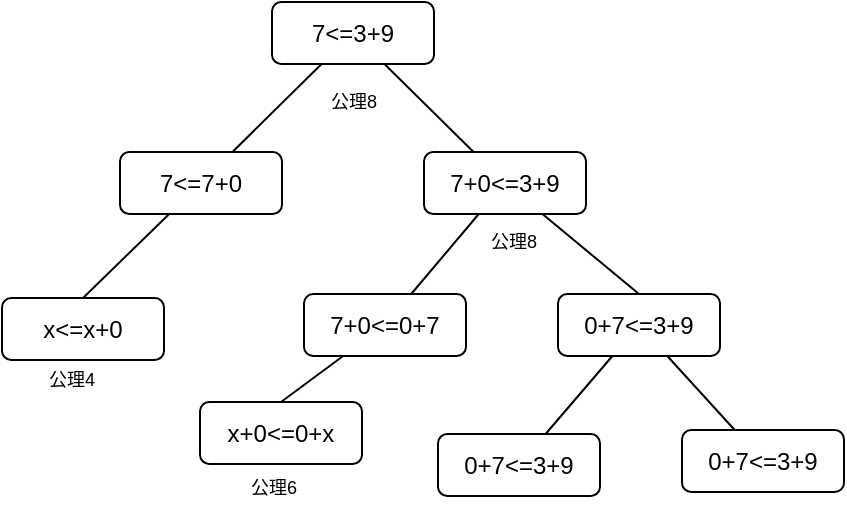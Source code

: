 <mxfile version="24.8.3">
  <diagram name="第 1 页" id="jlVK5qfQyr_egqlrKWcN">
    <mxGraphModel dx="610" dy="366" grid="0" gridSize="10" guides="1" tooltips="1" connect="1" arrows="1" fold="1" page="1" pageScale="1" pageWidth="3300" pageHeight="4681" math="0" shadow="0">
      <root>
        <mxCell id="0" />
        <mxCell id="1" parent="0" />
        <mxCell id="oig0jnd9JJhLx6ScAqAp-3" style="rounded=0;orthogonalLoop=1;jettySize=auto;html=1;endArrow=none;endFill=0;" edge="1" parent="1" source="oig0jnd9JJhLx6ScAqAp-1" target="oig0jnd9JJhLx6ScAqAp-2">
          <mxGeometry relative="1" as="geometry" />
        </mxCell>
        <mxCell id="oig0jnd9JJhLx6ScAqAp-5" style="rounded=0;orthogonalLoop=1;jettySize=auto;html=1;startArrow=none;startFill=0;endArrow=none;endFill=0;" edge="1" parent="1" source="oig0jnd9JJhLx6ScAqAp-1" target="oig0jnd9JJhLx6ScAqAp-4">
          <mxGeometry relative="1" as="geometry" />
        </mxCell>
        <mxCell id="oig0jnd9JJhLx6ScAqAp-1" value="7&amp;lt;=3+9" style="rounded=1;whiteSpace=wrap;html=1;" vertex="1" parent="1">
          <mxGeometry x="1089" y="726" width="81" height="31" as="geometry" />
        </mxCell>
        <mxCell id="oig0jnd9JJhLx6ScAqAp-12" style="rounded=0;orthogonalLoop=1;jettySize=auto;html=1;entryX=0.5;entryY=0;entryDx=0;entryDy=0;endArrow=none;endFill=0;" edge="1" parent="1" source="oig0jnd9JJhLx6ScAqAp-2" target="oig0jnd9JJhLx6ScAqAp-10">
          <mxGeometry relative="1" as="geometry" />
        </mxCell>
        <mxCell id="oig0jnd9JJhLx6ScAqAp-2" value="7&amp;lt;=7+0" style="rounded=1;whiteSpace=wrap;html=1;" vertex="1" parent="1">
          <mxGeometry x="1013" y="801" width="81" height="31" as="geometry" />
        </mxCell>
        <mxCell id="oig0jnd9JJhLx6ScAqAp-15" style="rounded=0;orthogonalLoop=1;jettySize=auto;html=1;endArrow=none;endFill=0;" edge="1" parent="1" source="oig0jnd9JJhLx6ScAqAp-4" target="oig0jnd9JJhLx6ScAqAp-13">
          <mxGeometry relative="1" as="geometry" />
        </mxCell>
        <mxCell id="oig0jnd9JJhLx6ScAqAp-16" style="rounded=0;orthogonalLoop=1;jettySize=auto;html=1;entryX=0.5;entryY=0;entryDx=0;entryDy=0;endArrow=none;endFill=0;" edge="1" parent="1" source="oig0jnd9JJhLx6ScAqAp-4" target="oig0jnd9JJhLx6ScAqAp-14">
          <mxGeometry relative="1" as="geometry" />
        </mxCell>
        <mxCell id="oig0jnd9JJhLx6ScAqAp-4" value="7+0&amp;lt;=3+9" style="rounded=1;whiteSpace=wrap;html=1;" vertex="1" parent="1">
          <mxGeometry x="1165" y="801" width="81" height="31" as="geometry" />
        </mxCell>
        <mxCell id="oig0jnd9JJhLx6ScAqAp-6" value="&lt;font style=&quot;font-size: 9px;&quot;&gt;公理8&lt;/font&gt;" style="text;html=1;align=center;verticalAlign=middle;whiteSpace=wrap;rounded=0;" vertex="1" parent="1">
          <mxGeometry x="1099.5" y="760" width="60" height="30" as="geometry" />
        </mxCell>
        <mxCell id="oig0jnd9JJhLx6ScAqAp-10" value="x&amp;lt;=x+0" style="rounded=1;whiteSpace=wrap;html=1;" vertex="1" parent="1">
          <mxGeometry x="954" y="874" width="81" height="31" as="geometry" />
        </mxCell>
        <mxCell id="oig0jnd9JJhLx6ScAqAp-11" value="&lt;font style=&quot;font-size: 9px;&quot;&gt;公理4&lt;/font&gt;" style="text;html=1;align=center;verticalAlign=middle;whiteSpace=wrap;rounded=0;" vertex="1" parent="1">
          <mxGeometry x="959" y="899" width="60" height="30" as="geometry" />
        </mxCell>
        <mxCell id="oig0jnd9JJhLx6ScAqAp-22" style="rounded=0;orthogonalLoop=1;jettySize=auto;html=1;entryX=0.5;entryY=0;entryDx=0;entryDy=0;endArrow=none;endFill=0;" edge="1" parent="1" source="oig0jnd9JJhLx6ScAqAp-13" target="oig0jnd9JJhLx6ScAqAp-21">
          <mxGeometry relative="1" as="geometry" />
        </mxCell>
        <mxCell id="oig0jnd9JJhLx6ScAqAp-13" value="7+0&amp;lt;=0+7" style="rounded=1;whiteSpace=wrap;html=1;" vertex="1" parent="1">
          <mxGeometry x="1105" y="872" width="81" height="31" as="geometry" />
        </mxCell>
        <mxCell id="oig0jnd9JJhLx6ScAqAp-24" style="rounded=0;orthogonalLoop=1;jettySize=auto;html=1;endArrow=none;endFill=0;" edge="1" parent="1" source="oig0jnd9JJhLx6ScAqAp-14" target="oig0jnd9JJhLx6ScAqAp-23">
          <mxGeometry relative="1" as="geometry" />
        </mxCell>
        <mxCell id="oig0jnd9JJhLx6ScAqAp-26" style="rounded=0;orthogonalLoop=1;jettySize=auto;html=1;endArrow=none;endFill=0;" edge="1" parent="1" source="oig0jnd9JJhLx6ScAqAp-14" target="oig0jnd9JJhLx6ScAqAp-25">
          <mxGeometry relative="1" as="geometry" />
        </mxCell>
        <mxCell id="oig0jnd9JJhLx6ScAqAp-14" value="0+7&amp;lt;=3+9" style="rounded=1;whiteSpace=wrap;html=1;" vertex="1" parent="1">
          <mxGeometry x="1232" y="872" width="81" height="31" as="geometry" />
        </mxCell>
        <mxCell id="oig0jnd9JJhLx6ScAqAp-17" value="&lt;font style=&quot;font-size: 9px;&quot;&gt;公理6&lt;/font&gt;" style="text;html=1;align=center;verticalAlign=middle;whiteSpace=wrap;rounded=0;" vertex="1" parent="1">
          <mxGeometry x="1060" y="953" width="60" height="30" as="geometry" />
        </mxCell>
        <mxCell id="oig0jnd9JJhLx6ScAqAp-18" value="&lt;font style=&quot;font-size: 9px;&quot;&gt;公理8&lt;/font&gt;" style="text;html=1;align=center;verticalAlign=middle;whiteSpace=wrap;rounded=0;" vertex="1" parent="1">
          <mxGeometry x="1180" y="830" width="60" height="30" as="geometry" />
        </mxCell>
        <mxCell id="oig0jnd9JJhLx6ScAqAp-21" value="x+0&amp;lt;=0+x" style="rounded=1;whiteSpace=wrap;html=1;" vertex="1" parent="1">
          <mxGeometry x="1053" y="926" width="81" height="31" as="geometry" />
        </mxCell>
        <mxCell id="oig0jnd9JJhLx6ScAqAp-23" value="0+7&amp;lt;=3+9" style="rounded=1;whiteSpace=wrap;html=1;" vertex="1" parent="1">
          <mxGeometry x="1172" y="942" width="81" height="31" as="geometry" />
        </mxCell>
        <mxCell id="oig0jnd9JJhLx6ScAqAp-25" value="0+7&amp;lt;=3+9" style="rounded=1;whiteSpace=wrap;html=1;" vertex="1" parent="1">
          <mxGeometry x="1294" y="940" width="81" height="31" as="geometry" />
        </mxCell>
      </root>
    </mxGraphModel>
  </diagram>
</mxfile>
